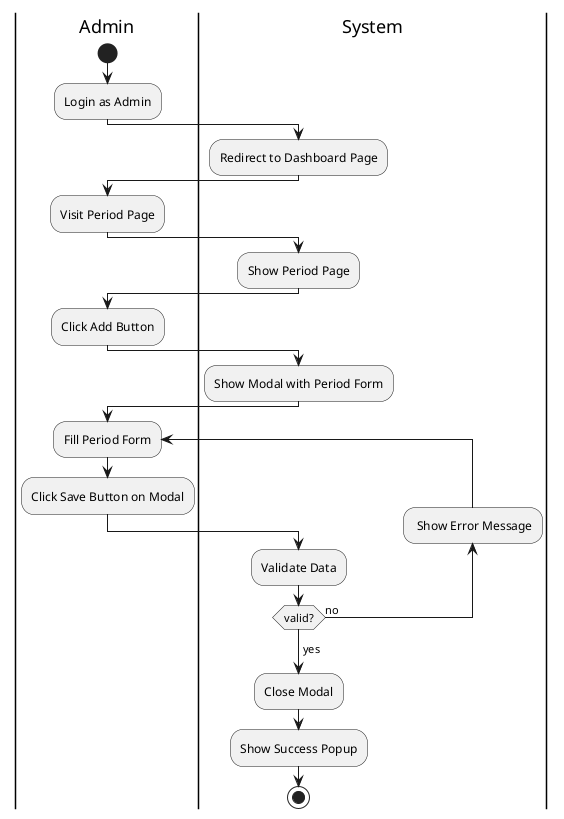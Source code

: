 @startuml AddPeriod
|Admin|
start
:Login as Admin;
|System|
:Redirect to Dashboard Page;
|Admin|
:Visit Period Page;
|System|
:Show Period Page;
|Admin|
:Click Add Button;
|System|
:Show Modal with Period Form;
|Admin|
repeat :Fill Period Form;
:Click Save Button on Modal;
|System|
:Validate Data;
backward: Show Error Message;
repeat while (valid?) is (no)
-> yes;
:Close Modal;
:Show Success Popup;
stop
@enduml
